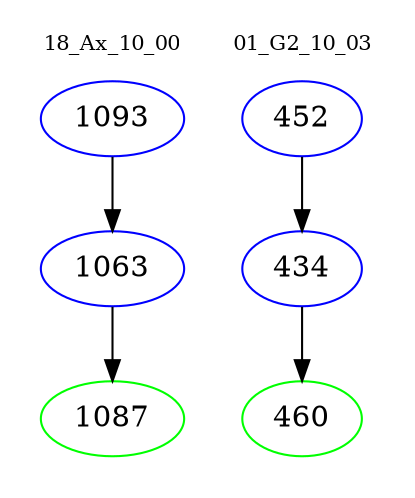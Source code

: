 digraph{
subgraph cluster_0 {
color = white
label = "18_Ax_10_00";
fontsize=10;
T0_1093 [label="1093", color="blue"]
T0_1093 -> T0_1063 [color="black"]
T0_1063 [label="1063", color="blue"]
T0_1063 -> T0_1087 [color="black"]
T0_1087 [label="1087", color="green"]
}
subgraph cluster_1 {
color = white
label = "01_G2_10_03";
fontsize=10;
T1_452 [label="452", color="blue"]
T1_452 -> T1_434 [color="black"]
T1_434 [label="434", color="blue"]
T1_434 -> T1_460 [color="black"]
T1_460 [label="460", color="green"]
}
}
